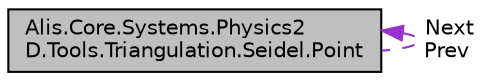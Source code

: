 digraph "Alis.Core.Systems.Physics2D.Tools.Triangulation.Seidel.Point"
{
 // LATEX_PDF_SIZE
  edge [fontname="Helvetica",fontsize="10",labelfontname="Helvetica",labelfontsize="10"];
  node [fontname="Helvetica",fontsize="10",shape=record];
  Node1 [label="Alis.Core.Systems.Physics2\lD.Tools.Triangulation.Seidel.Point",height=0.2,width=0.4,color="black", fillcolor="grey75", style="filled", fontcolor="black",tooltip="The point class"];
  Node1 -> Node1 [dir="back",color="darkorchid3",fontsize="10",style="dashed",label=" Next\nPrev" ,fontname="Helvetica"];
}
